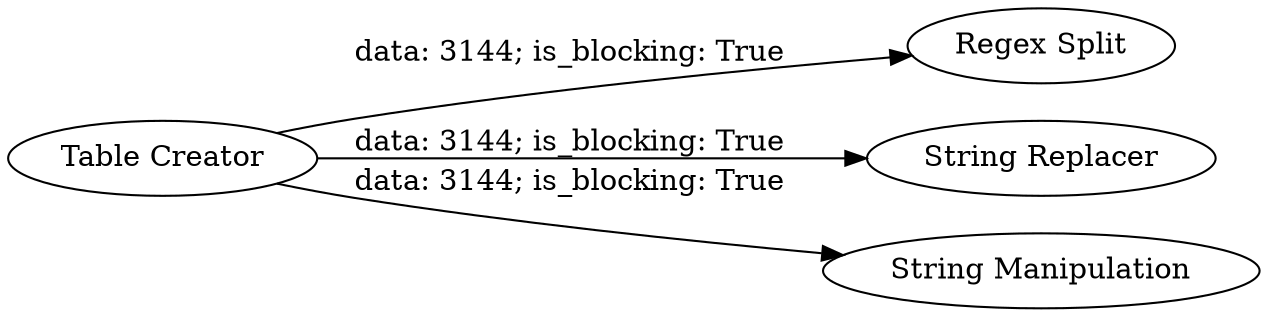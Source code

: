 digraph {
	"-3349244169071522752_2" [label="Regex Split"]
	"-3349244169071522752_1" [label="Table Creator"]
	"-3349244169071522752_3" [label="String Replacer"]
	"-3349244169071522752_4" [label="String Manipulation"]
	"-3349244169071522752_1" -> "-3349244169071522752_3" [label="data: 3144; is_blocking: True"]
	"-3349244169071522752_1" -> "-3349244169071522752_4" [label="data: 3144; is_blocking: True"]
	"-3349244169071522752_1" -> "-3349244169071522752_2" [label="data: 3144; is_blocking: True"]
	rankdir=LR
}
